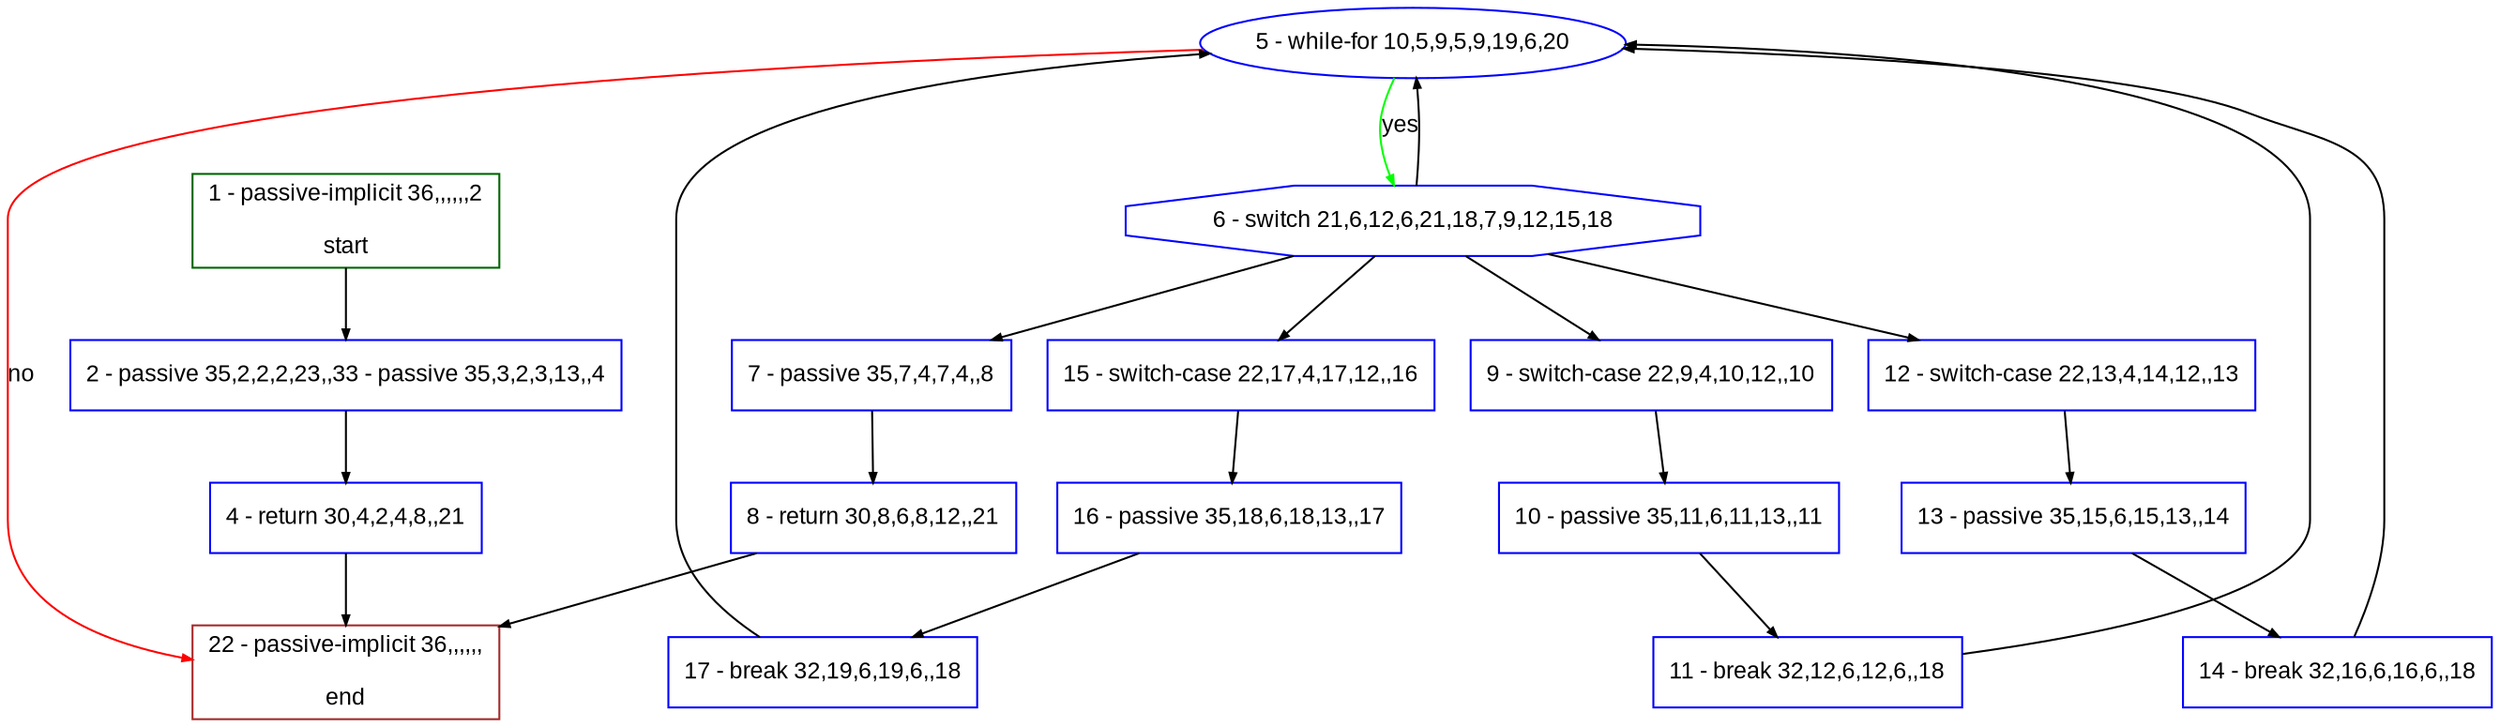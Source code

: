 digraph "" {
  graph [bgcolor="white", fillcolor="#FFFFCC", pack="true", packmode="clust", fontname="Arial", label="", fontsize="12", compound="true", style="rounded,filled"];
  node [node_initialized="no", fillcolor="white", fontname="Arial", label="", color="grey", fontsize="12", fixedsize="false", compound="true", shape="rectangle", style="filled"];
  edge [arrowtail="none", lhead="", fontcolor="black", fontname="Arial", label="", color="black", fontsize="12", arrowhead="normal", arrowsize="0.5", compound="true", ltail="", dir="forward"];
  __N1 [fillcolor="#ffffff", label="2 - passive 35,2,2,2,23,,33 - passive 35,3,2,3,13,,4", color="#0000ff", shape="box", style="filled"];
  __N2 [fillcolor="#ffffff", label="1 - passive-implicit 36,,,,,,2\n\nstart", color="#006400", shape="box", style="filled"];
  __N3 [fillcolor="#ffffff", label="4 - return 30,4,2,4,8,,21", color="#0000ff", shape="box", style="filled"];
  __N4 [fillcolor="#ffffff", label="22 - passive-implicit 36,,,,,,\n\nend", color="#a52a2a", shape="box", style="filled"];
  __N5 [fillcolor="#ffffff", label="6 - switch 21,6,12,6,21,18,7,9,12,15,18", color="#0000ff", shape="octagon", style="filled"];
  __N6 [fillcolor="#ffffff", label="5 - while-for 10,5,9,5,9,19,6,20", color="#0000ff", shape="oval", style="filled"];
  __N7 [fillcolor="#ffffff", label="7 - passive 35,7,4,7,4,,8", color="#0000ff", shape="box", style="filled"];
  __N8 [fillcolor="#ffffff", label="9 - switch-case 22,9,4,10,12,,10", color="#0000ff", shape="box", style="filled"];
  __N9 [fillcolor="#ffffff", label="12 - switch-case 22,13,4,14,12,,13", color="#0000ff", shape="box", style="filled"];
  __N10 [fillcolor="#ffffff", label="15 - switch-case 22,17,4,17,12,,16", color="#0000ff", shape="box", style="filled"];
  __N11 [fillcolor="#ffffff", label="8 - return 30,8,6,8,12,,21", color="#0000ff", shape="box", style="filled"];
  __N12 [fillcolor="#ffffff", label="10 - passive 35,11,6,11,13,,11", color="#0000ff", shape="box", style="filled"];
  __N13 [fillcolor="#ffffff", label="11 - break 32,12,6,12,6,,18", color="#0000ff", shape="box", style="filled"];
  __N14 [fillcolor="#ffffff", label="13 - passive 35,15,6,15,13,,14", color="#0000ff", shape="box", style="filled"];
  __N15 [fillcolor="#ffffff", label="14 - break 32,16,6,16,6,,18", color="#0000ff", shape="box", style="filled"];
  __N16 [fillcolor="#ffffff", label="16 - passive 35,18,6,18,13,,17", color="#0000ff", shape="box", style="filled"];
  __N17 [fillcolor="#ffffff", label="17 - break 32,19,6,19,6,,18", color="#0000ff", shape="box", style="filled"];
  __N2 -> __N1 [arrowtail="none", color="#000000", label="", arrowhead="normal", dir="forward"];
  __N1 -> __N3 [arrowtail="none", color="#000000", label="", arrowhead="normal", dir="forward"];
  __N3 -> __N4 [arrowtail="none", color="#000000", label="", arrowhead="normal", dir="forward"];
  __N6 -> __N5 [arrowtail="none", color="#00ff00", label="yes", arrowhead="normal", dir="forward"];
  __N5 -> __N6 [arrowtail="none", color="#000000", label="", arrowhead="normal", dir="forward"];
  __N6 -> __N4 [arrowtail="none", color="#ff0000", label="no", arrowhead="normal", dir="forward"];
  __N5 -> __N7 [arrowtail="none", color="#000000", label="", arrowhead="normal", dir="forward"];
  __N5 -> __N8 [arrowtail="none", color="#000000", label="", arrowhead="normal", dir="forward"];
  __N5 -> __N9 [arrowtail="none", color="#000000", label="", arrowhead="normal", dir="forward"];
  __N5 -> __N10 [arrowtail="none", color="#000000", label="", arrowhead="normal", dir="forward"];
  __N7 -> __N11 [arrowtail="none", color="#000000", label="", arrowhead="normal", dir="forward"];
  __N11 -> __N4 [arrowtail="none", color="#000000", label="", arrowhead="normal", dir="forward"];
  __N8 -> __N12 [arrowtail="none", color="#000000", label="", arrowhead="normal", dir="forward"];
  __N12 -> __N13 [arrowtail="none", color="#000000", label="", arrowhead="normal", dir="forward"];
  __N13 -> __N6 [arrowtail="none", color="#000000", label="", arrowhead="normal", dir="forward"];
  __N9 -> __N14 [arrowtail="none", color="#000000", label="", arrowhead="normal", dir="forward"];
  __N14 -> __N15 [arrowtail="none", color="#000000", label="", arrowhead="normal", dir="forward"];
  __N15 -> __N6 [arrowtail="none", color="#000000", label="", arrowhead="normal", dir="forward"];
  __N10 -> __N16 [arrowtail="none", color="#000000", label="", arrowhead="normal", dir="forward"];
  __N16 -> __N17 [arrowtail="none", color="#000000", label="", arrowhead="normal", dir="forward"];
  __N17 -> __N6 [arrowtail="none", color="#000000", label="", arrowhead="normal", dir="forward"];
}
